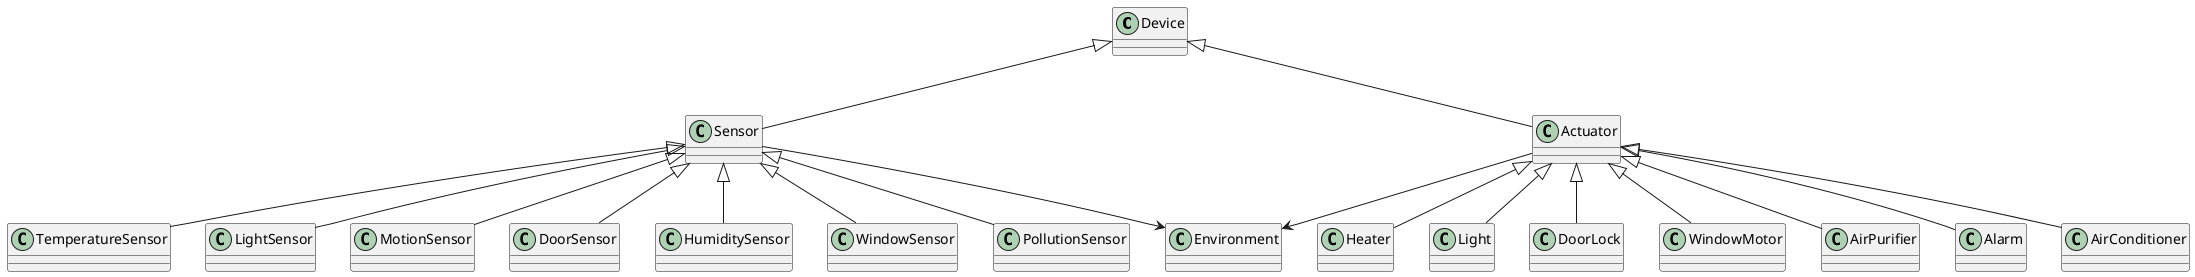 @startuml Smart Home
class Device
class Sensor
class Actuator
class Environment

Device <|-- Sensor
Sensor <|-- TemperatureSensor
Sensor <|-- LightSensor
Sensor <|-- MotionSensor
Sensor <|-- DoorSensor
Sensor <|-- HumiditySensor
Sensor <|-- WindowSensor
Sensor <|-- PollutionSensor

Device <|-- Actuator 
Actuator <|-- Heater
Actuator <|-- Light
Actuator <|-- DoorLock
Actuator <|-- WindowMotor
Actuator <|-- AirPurifier
Actuator <|-- Alarm
Actuator <|-- AirConditioner

Sensor --> Environment
Actuator --> Environment
@enduml